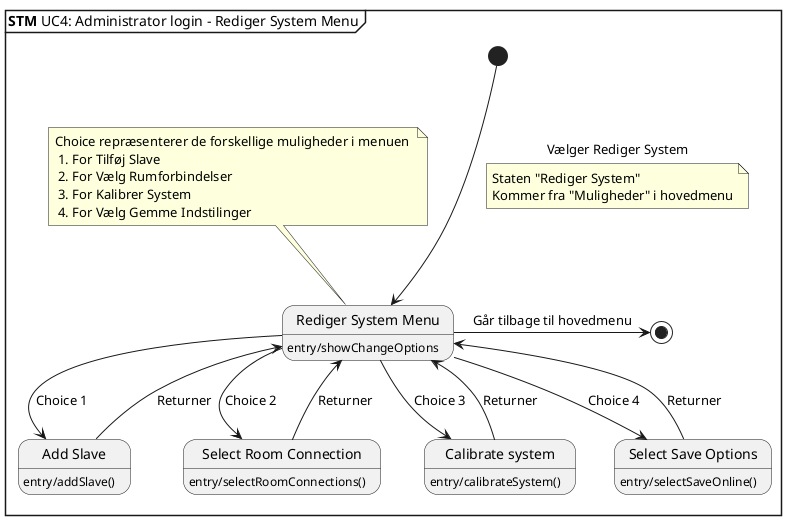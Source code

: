 
@startuml UC4 STM

mainframe **STM** UC4: Administrator login - Rediger System Menu

hide empty description

state "Rediger System Menu" as rediger
state "Add Slave" as addSlave
state "Select Room Connection" as selectRoom
state "Calibrate system" as cal
state "Select Save Options" as showOptions


note "Choice repræsenterer de forskellige muligheder i menuen \n 1. For Tilføj Slave \n 2. For Vælg Rumforbindelser \n 3. For Kalibrer System \n 4. For Vælg Gemme Indstilinger" as n1

[*] ---> rediger : Vælger Rediger System

note on link
    Staten "Rediger System"
    Kommer fra "Muligheder" i hovedmenu
end note

n1 --> rediger : Choice

rediger --> addSlave : Choice 1
addSlave --> rediger : Returner

rediger --> selectRoom : Choice 2
selectRoom --> rediger : Returner


rediger --> cal : Choice 3
cal --> rediger : Returner

rediger --> showOptions : Choice 4
showOptions --> rediger : Returner

rediger -> [*] : Går tilbage til hovedmenu

rediger : entry/showChangeOptions

addSlave : entry/addSlave()

selectRoom : entry/selectRoomConnections()

cal : entry/calibrateSystem()

showOptions : entry/selectSaveOnline()


@enduml
